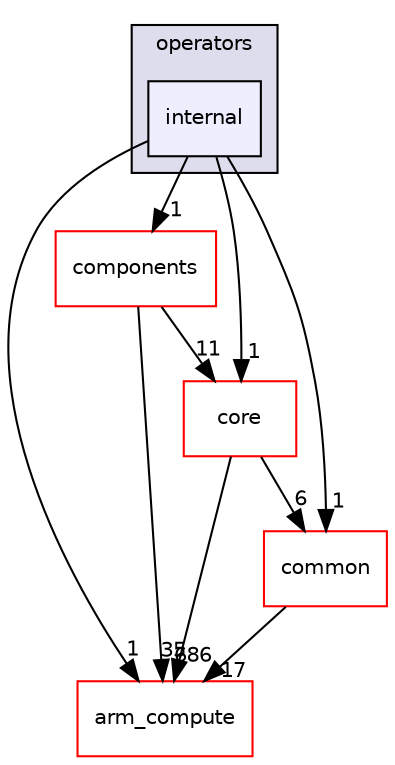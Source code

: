 digraph "src/dynamic_fusion/sketch/gpu/operators/internal" {
  compound=true
  node [ fontsize="10", fontname="Helvetica"];
  edge [ labelfontsize="10", labelfontname="Helvetica"];
  subgraph clusterdir_6873a2afc4715a8a8ff813bcf2ca82fa {
    graph [ bgcolor="#ddddee", pencolor="black", label="operators" fontname="Helvetica", fontsize="10", URL="dir_6873a2afc4715a8a8ff813bcf2ca82fa.xhtml"]
  dir_f670b1f1dbda7ab506eda885c22b7f58 [shape=box, label="internal", style="filled", fillcolor="#eeeeff", pencolor="black", URL="dir_f670b1f1dbda7ab506eda885c22b7f58.xhtml"];
  }
  dir_214608ef36d61442cb2b0c1c4e9a7def [shape=box label="arm_compute" fillcolor="white" style="filled" color="red" URL="dir_214608ef36d61442cb2b0c1c4e9a7def.xhtml"];
  dir_2dfbec2966693e15f04cad1350ff3fc9 [shape=box label="components" fillcolor="white" style="filled" color="red" URL="dir_2dfbec2966693e15f04cad1350ff3fc9.xhtml"];
  dir_aebb8dcc11953d78e620bbef0b9e2183 [shape=box label="core" fillcolor="white" style="filled" color="red" URL="dir_aebb8dcc11953d78e620bbef0b9e2183.xhtml"];
  dir_fdedb0aba14d44ce9d99bc100e026e6a [shape=box label="common" fillcolor="white" style="filled" color="red" URL="dir_fdedb0aba14d44ce9d99bc100e026e6a.xhtml"];
  dir_2dfbec2966693e15f04cad1350ff3fc9->dir_214608ef36d61442cb2b0c1c4e9a7def [headlabel="35", labeldistance=1.5 headhref="dir_000023_000000.xhtml"];
  dir_2dfbec2966693e15f04cad1350ff3fc9->dir_aebb8dcc11953d78e620bbef0b9e2183 [headlabel="11", labeldistance=1.5 headhref="dir_000023_000017.xhtml"];
  dir_f670b1f1dbda7ab506eda885c22b7f58->dir_214608ef36d61442cb2b0c1c4e9a7def [headlabel="1", labeldistance=1.5 headhref="dir_000512_000000.xhtml"];
  dir_f670b1f1dbda7ab506eda885c22b7f58->dir_2dfbec2966693e15f04cad1350ff3fc9 [headlabel="1", labeldistance=1.5 headhref="dir_000512_000023.xhtml"];
  dir_f670b1f1dbda7ab506eda885c22b7f58->dir_aebb8dcc11953d78e620bbef0b9e2183 [headlabel="1", labeldistance=1.5 headhref="dir_000512_000017.xhtml"];
  dir_f670b1f1dbda7ab506eda885c22b7f58->dir_fdedb0aba14d44ce9d99bc100e026e6a [headlabel="1", labeldistance=1.5 headhref="dir_000512_000016.xhtml"];
  dir_aebb8dcc11953d78e620bbef0b9e2183->dir_214608ef36d61442cb2b0c1c4e9a7def [headlabel="686", labeldistance=1.5 headhref="dir_000017_000000.xhtml"];
  dir_aebb8dcc11953d78e620bbef0b9e2183->dir_fdedb0aba14d44ce9d99bc100e026e6a [headlabel="6", labeldistance=1.5 headhref="dir_000017_000016.xhtml"];
  dir_fdedb0aba14d44ce9d99bc100e026e6a->dir_214608ef36d61442cb2b0c1c4e9a7def [headlabel="17", labeldistance=1.5 headhref="dir_000016_000000.xhtml"];
}
